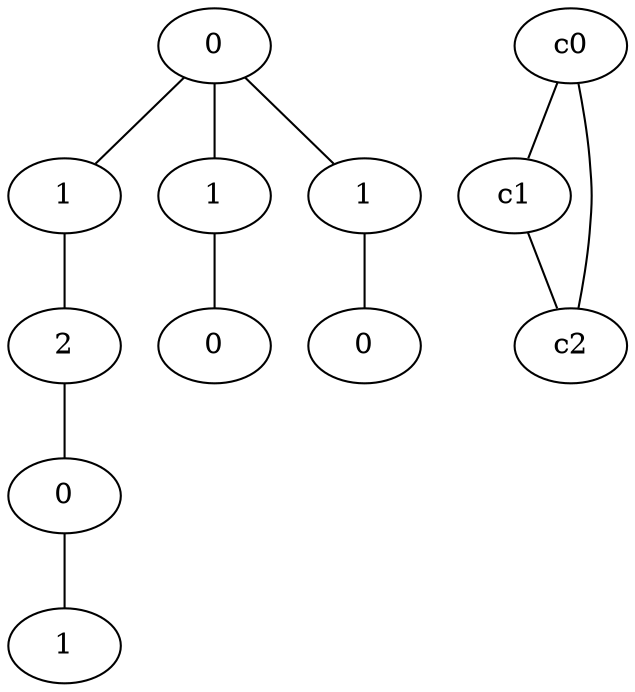 graph {
a0[label=0];
a1[label=1];
a2[label=2];
a3[label=0];
a4[label=1];
a5[label=1];
a6[label=0];
a7[label=1];
a8[label=0];
a0 -- a1;
a0 -- a5;
a0 -- a7;
a1 -- a2;
a2 -- a3;
a3 -- a4;
a5 -- a6;
a7 -- a8;
c0 -- c1;
c0 -- c2;
c1 -- c2;
}
